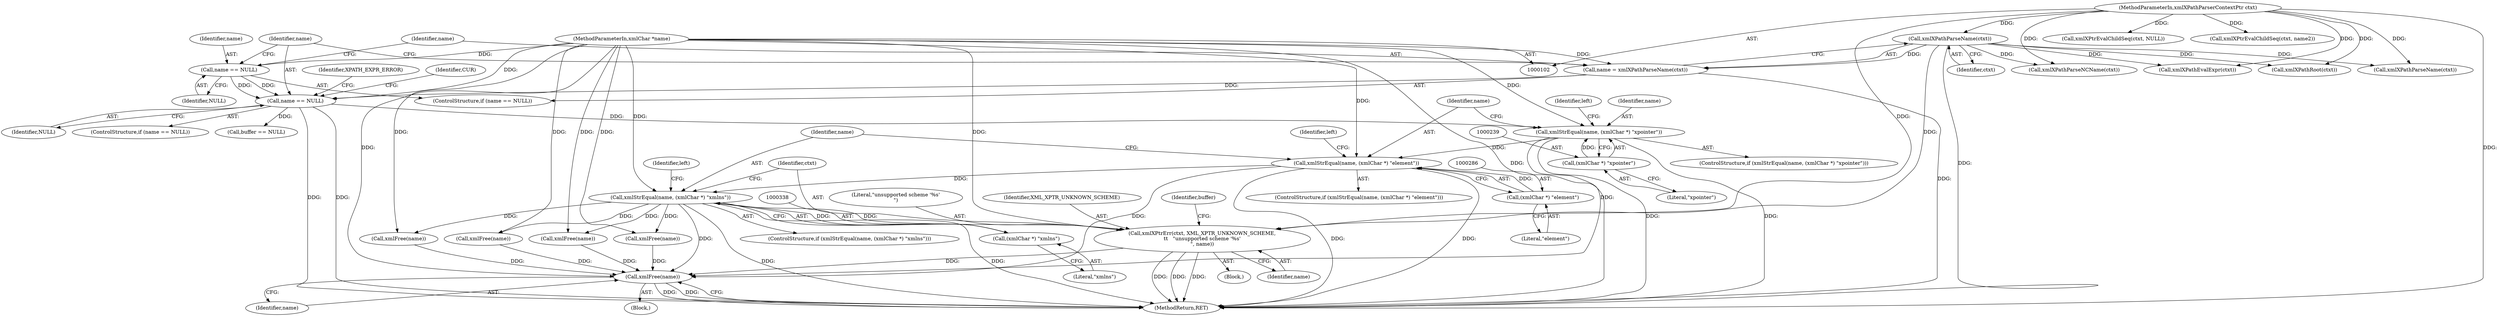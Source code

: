 digraph "0_Chrome_4c46d7a5b0af9b7d320e709291b270ab7cf07e83@pointer" {
"1000437" [label="(Call,xmlXPtrErr(ctxt, XML_XPTR_UNKNOWN_SCHEME,\n\t\t   \"unsupported scheme '%s'\n\", name))"];
"1000116" [label="(Call,xmlXPathParseName(ctxt))"];
"1000103" [label="(MethodParameterIn,xmlXPathParserContextPtr ctxt)"];
"1000335" [label="(Call,xmlStrEqual(name, (xmlChar *) \"xmlns\"))"];
"1000283" [label="(Call,xmlStrEqual(name, (xmlChar *) \"element\"))"];
"1000236" [label="(Call,xmlStrEqual(name, (xmlChar *) \"xpointer\"))"];
"1000119" [label="(Call,name == NULL)"];
"1000114" [label="(Call,name = xmlXPathParseName(ctxt))"];
"1000104" [label="(MethodParameterIn,xmlChar *name)"];
"1000111" [label="(Call,name == NULL)"];
"1000238" [label="(Call,(xmlChar *) \"xpointer\")"];
"1000285" [label="(Call,(xmlChar *) \"element\")"];
"1000337" [label="(Call,(xmlChar *) \"xmlns\")"];
"1000444" [label="(Call,xmlFree(name))"];
"1000120" [label="(Identifier,name)"];
"1000436" [label="(Block,)"];
"1000238" [label="(Call,(xmlChar *) \"xpointer\")"];
"1000283" [label="(Call,xmlStrEqual(name, (xmlChar *) \"element\"))"];
"1000121" [label="(Identifier,NULL)"];
"1000362" [label="(Call,xmlFree(name))"];
"1000126" [label="(Identifier,CUR)"];
"1000339" [label="(Literal,\"xmlns\")"];
"1000291" [label="(Identifier,left)"];
"1000287" [label="(Literal,\"element\")"];
"1000443" [label="(Identifier,buffer)"];
"1000306" [label="(Call,xmlXPtrEvalChildSeq(ctxt, NULL))"];
"1000327" [label="(Call,xmlXPtrEvalChildSeq(ctxt, name2))"];
"1000446" [label="(MethodReturn,RET)"];
"1000353" [label="(Call,xmlXPathParseNCName(ctxt))"];
"1000440" [label="(Literal,\"unsupported scheme '%s'\n\")"];
"1000152" [label="(Call,buffer == NULL)"];
"1000276" [label="(Call,xmlXPathEvalExpr(ctxt))"];
"1000118" [label="(ControlStructure,if (name == NULL))"];
"1000119" [label="(Call,name == NULL)"];
"1000304" [label="(Call,xmlXPathRoot(ctxt))"];
"1000112" [label="(Identifier,name)"];
"1000438" [label="(Identifier,ctxt)"];
"1000282" [label="(ControlStructure,if (xmlStrEqual(name, (xmlChar *) \"element\")))"];
"1000105" [label="(Block,)"];
"1000114" [label="(Call,name = xmlXPathParseName(ctxt))"];
"1000441" [label="(Identifier,name)"];
"1000284" [label="(Identifier,name)"];
"1000335" [label="(Call,xmlStrEqual(name, (xmlChar *) \"xmlns\"))"];
"1000313" [label="(Call,xmlXPathParseName(ctxt))"];
"1000336" [label="(Identifier,name)"];
"1000343" [label="(Identifier,left)"];
"1000418" [label="(Call,xmlFree(name))"];
"1000115" [label="(Identifier,name)"];
"1000444" [label="(Call,xmlFree(name))"];
"1000337" [label="(Call,(xmlChar *) \"xmlns\")"];
"1000104" [label="(MethodParameterIn,xmlChar *name)"];
"1000116" [label="(Call,xmlXPathParseName(ctxt))"];
"1000123" [label="(Identifier,XPATH_EXPR_ERROR)"];
"1000437" [label="(Call,xmlXPtrErr(ctxt, XML_XPTR_UNKNOWN_SCHEME,\n\t\t   \"unsupported scheme '%s'\n\", name))"];
"1000376" [label="(Call,xmlFree(name))"];
"1000111" [label="(Call,name == NULL)"];
"1000237" [label="(Identifier,name)"];
"1000113" [label="(Identifier,NULL)"];
"1000439" [label="(Identifier,XML_XPTR_UNKNOWN_SCHEME)"];
"1000445" [label="(Identifier,name)"];
"1000240" [label="(Literal,\"xpointer\")"];
"1000236" [label="(Call,xmlStrEqual(name, (xmlChar *) \"xpointer\"))"];
"1000103" [label="(MethodParameterIn,xmlXPathParserContextPtr ctxt)"];
"1000244" [label="(Identifier,left)"];
"1000117" [label="(Identifier,ctxt)"];
"1000285" [label="(Call,(xmlChar *) \"element\")"];
"1000235" [label="(ControlStructure,if (xmlStrEqual(name, (xmlChar *) \"xpointer\")))"];
"1000334" [label="(ControlStructure,if (xmlStrEqual(name, (xmlChar *) \"xmlns\")))"];
"1000399" [label="(Call,xmlFree(name))"];
"1000110" [label="(ControlStructure,if (name == NULL))"];
"1000437" -> "1000436"  [label="AST: "];
"1000437" -> "1000441"  [label="CFG: "];
"1000438" -> "1000437"  [label="AST: "];
"1000439" -> "1000437"  [label="AST: "];
"1000440" -> "1000437"  [label="AST: "];
"1000441" -> "1000437"  [label="AST: "];
"1000443" -> "1000437"  [label="CFG: "];
"1000437" -> "1000446"  [label="DDG: "];
"1000437" -> "1000446"  [label="DDG: "];
"1000437" -> "1000446"  [label="DDG: "];
"1000116" -> "1000437"  [label="DDG: "];
"1000103" -> "1000437"  [label="DDG: "];
"1000335" -> "1000437"  [label="DDG: "];
"1000104" -> "1000437"  [label="DDG: "];
"1000437" -> "1000444"  [label="DDG: "];
"1000116" -> "1000114"  [label="AST: "];
"1000116" -> "1000117"  [label="CFG: "];
"1000117" -> "1000116"  [label="AST: "];
"1000114" -> "1000116"  [label="CFG: "];
"1000116" -> "1000446"  [label="DDG: "];
"1000116" -> "1000114"  [label="DDG: "];
"1000103" -> "1000116"  [label="DDG: "];
"1000116" -> "1000276"  [label="DDG: "];
"1000116" -> "1000304"  [label="DDG: "];
"1000116" -> "1000313"  [label="DDG: "];
"1000116" -> "1000353"  [label="DDG: "];
"1000103" -> "1000102"  [label="AST: "];
"1000103" -> "1000446"  [label="DDG: "];
"1000103" -> "1000276"  [label="DDG: "];
"1000103" -> "1000304"  [label="DDG: "];
"1000103" -> "1000306"  [label="DDG: "];
"1000103" -> "1000313"  [label="DDG: "];
"1000103" -> "1000327"  [label="DDG: "];
"1000103" -> "1000353"  [label="DDG: "];
"1000335" -> "1000334"  [label="AST: "];
"1000335" -> "1000337"  [label="CFG: "];
"1000336" -> "1000335"  [label="AST: "];
"1000337" -> "1000335"  [label="AST: "];
"1000343" -> "1000335"  [label="CFG: "];
"1000438" -> "1000335"  [label="CFG: "];
"1000335" -> "1000446"  [label="DDG: "];
"1000335" -> "1000446"  [label="DDG: "];
"1000283" -> "1000335"  [label="DDG: "];
"1000104" -> "1000335"  [label="DDG: "];
"1000337" -> "1000335"  [label="DDG: "];
"1000335" -> "1000362"  [label="DDG: "];
"1000335" -> "1000376"  [label="DDG: "];
"1000335" -> "1000399"  [label="DDG: "];
"1000335" -> "1000418"  [label="DDG: "];
"1000335" -> "1000444"  [label="DDG: "];
"1000283" -> "1000282"  [label="AST: "];
"1000283" -> "1000285"  [label="CFG: "];
"1000284" -> "1000283"  [label="AST: "];
"1000285" -> "1000283"  [label="AST: "];
"1000291" -> "1000283"  [label="CFG: "];
"1000336" -> "1000283"  [label="CFG: "];
"1000283" -> "1000446"  [label="DDG: "];
"1000283" -> "1000446"  [label="DDG: "];
"1000236" -> "1000283"  [label="DDG: "];
"1000104" -> "1000283"  [label="DDG: "];
"1000285" -> "1000283"  [label="DDG: "];
"1000283" -> "1000444"  [label="DDG: "];
"1000236" -> "1000235"  [label="AST: "];
"1000236" -> "1000238"  [label="CFG: "];
"1000237" -> "1000236"  [label="AST: "];
"1000238" -> "1000236"  [label="AST: "];
"1000244" -> "1000236"  [label="CFG: "];
"1000284" -> "1000236"  [label="CFG: "];
"1000236" -> "1000446"  [label="DDG: "];
"1000236" -> "1000446"  [label="DDG: "];
"1000119" -> "1000236"  [label="DDG: "];
"1000104" -> "1000236"  [label="DDG: "];
"1000238" -> "1000236"  [label="DDG: "];
"1000236" -> "1000444"  [label="DDG: "];
"1000119" -> "1000118"  [label="AST: "];
"1000119" -> "1000121"  [label="CFG: "];
"1000120" -> "1000119"  [label="AST: "];
"1000121" -> "1000119"  [label="AST: "];
"1000123" -> "1000119"  [label="CFG: "];
"1000126" -> "1000119"  [label="CFG: "];
"1000119" -> "1000446"  [label="DDG: "];
"1000119" -> "1000446"  [label="DDG: "];
"1000114" -> "1000119"  [label="DDG: "];
"1000111" -> "1000119"  [label="DDG: "];
"1000111" -> "1000119"  [label="DDG: "];
"1000104" -> "1000119"  [label="DDG: "];
"1000119" -> "1000152"  [label="DDG: "];
"1000114" -> "1000110"  [label="AST: "];
"1000115" -> "1000114"  [label="AST: "];
"1000120" -> "1000114"  [label="CFG: "];
"1000114" -> "1000446"  [label="DDG: "];
"1000104" -> "1000114"  [label="DDG: "];
"1000104" -> "1000102"  [label="AST: "];
"1000104" -> "1000446"  [label="DDG: "];
"1000104" -> "1000111"  [label="DDG: "];
"1000104" -> "1000362"  [label="DDG: "];
"1000104" -> "1000376"  [label="DDG: "];
"1000104" -> "1000399"  [label="DDG: "];
"1000104" -> "1000418"  [label="DDG: "];
"1000104" -> "1000444"  [label="DDG: "];
"1000111" -> "1000110"  [label="AST: "];
"1000111" -> "1000113"  [label="CFG: "];
"1000112" -> "1000111"  [label="AST: "];
"1000113" -> "1000111"  [label="AST: "];
"1000115" -> "1000111"  [label="CFG: "];
"1000120" -> "1000111"  [label="CFG: "];
"1000238" -> "1000240"  [label="CFG: "];
"1000239" -> "1000238"  [label="AST: "];
"1000240" -> "1000238"  [label="AST: "];
"1000285" -> "1000287"  [label="CFG: "];
"1000286" -> "1000285"  [label="AST: "];
"1000287" -> "1000285"  [label="AST: "];
"1000337" -> "1000339"  [label="CFG: "];
"1000338" -> "1000337"  [label="AST: "];
"1000339" -> "1000337"  [label="AST: "];
"1000444" -> "1000105"  [label="AST: "];
"1000444" -> "1000445"  [label="CFG: "];
"1000445" -> "1000444"  [label="AST: "];
"1000446" -> "1000444"  [label="CFG: "];
"1000444" -> "1000446"  [label="DDG: "];
"1000444" -> "1000446"  [label="DDG: "];
"1000399" -> "1000444"  [label="DDG: "];
"1000418" -> "1000444"  [label="DDG: "];
"1000362" -> "1000444"  [label="DDG: "];
"1000376" -> "1000444"  [label="DDG: "];
}
